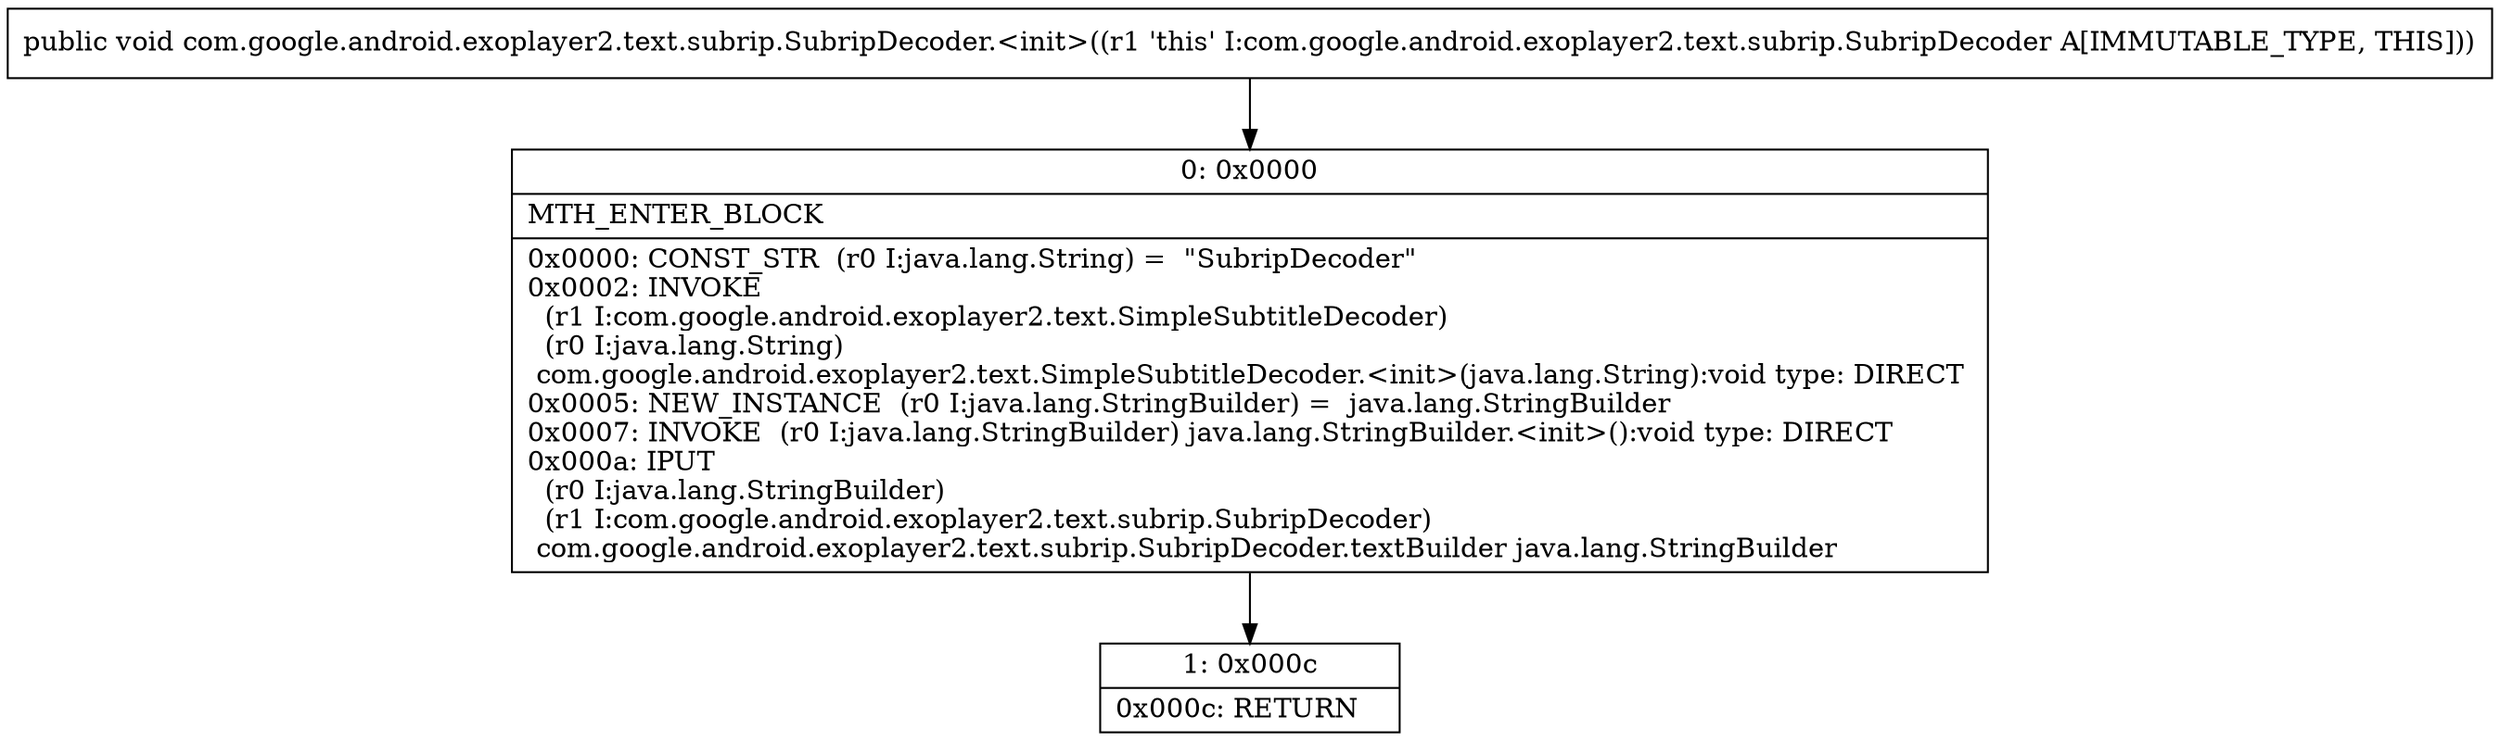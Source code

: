 digraph "CFG forcom.google.android.exoplayer2.text.subrip.SubripDecoder.\<init\>()V" {
Node_0 [shape=record,label="{0\:\ 0x0000|MTH_ENTER_BLOCK\l|0x0000: CONST_STR  (r0 I:java.lang.String) =  \"SubripDecoder\" \l0x0002: INVOKE  \l  (r1 I:com.google.android.exoplayer2.text.SimpleSubtitleDecoder)\l  (r0 I:java.lang.String)\l com.google.android.exoplayer2.text.SimpleSubtitleDecoder.\<init\>(java.lang.String):void type: DIRECT \l0x0005: NEW_INSTANCE  (r0 I:java.lang.StringBuilder) =  java.lang.StringBuilder \l0x0007: INVOKE  (r0 I:java.lang.StringBuilder) java.lang.StringBuilder.\<init\>():void type: DIRECT \l0x000a: IPUT  \l  (r0 I:java.lang.StringBuilder)\l  (r1 I:com.google.android.exoplayer2.text.subrip.SubripDecoder)\l com.google.android.exoplayer2.text.subrip.SubripDecoder.textBuilder java.lang.StringBuilder \l}"];
Node_1 [shape=record,label="{1\:\ 0x000c|0x000c: RETURN   \l}"];
MethodNode[shape=record,label="{public void com.google.android.exoplayer2.text.subrip.SubripDecoder.\<init\>((r1 'this' I:com.google.android.exoplayer2.text.subrip.SubripDecoder A[IMMUTABLE_TYPE, THIS])) }"];
MethodNode -> Node_0;
Node_0 -> Node_1;
}

